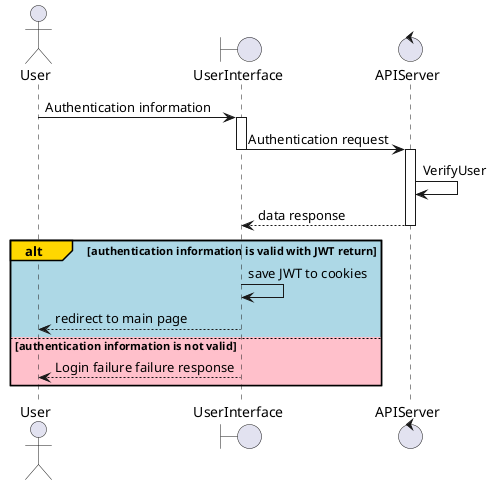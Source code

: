 
@startuml
actor User
boundary UserInterface
control APIServer
User -> UserInterface ++: Authentication information
UserInterface -> APIServer --++: Authentication request
APIServer -> APIServer: VerifyUser
APIServer --> UserInterface --: data response
alt#Gold #LightBlue authentication information is valid with JWT return
    UserInterface -> UserInterface: save JWT to cookies
    UserInterface --> User: redirect to main page
else #Pink authentication information is not valid
    UserInterface --> User --: Login failure failure response

end
@enduml

